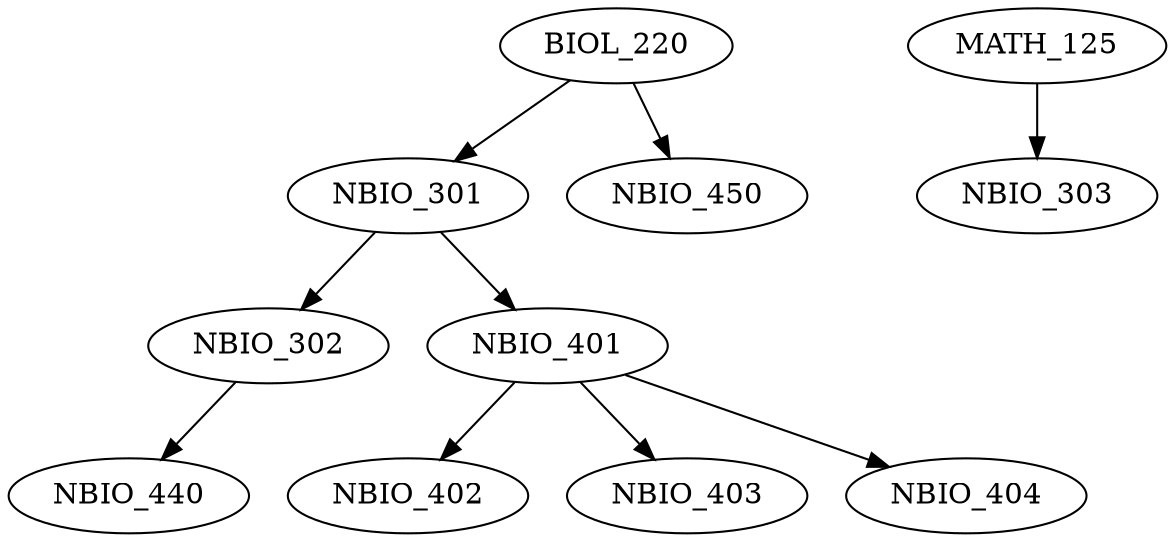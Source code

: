 digraph G {
    edge [color=black];
    BIOL_220 -> NBIO_301;
    edge [color=black];
    NBIO_301 -> NBIO_302;
    edge [color=black];
    MATH_125 -> NBIO_303;
    edge [color=black];
    NBIO_301 -> NBIO_401;
    edge [color=black];
    NBIO_401 -> NBIO_402;
    edge [color=black];
    NBIO_401 -> NBIO_403;
    edge [color=black];
    NBIO_401 -> NBIO_404;
    edge [color=black];
    NBIO_302 -> NBIO_440;
    edge [color=black];
    BIOL_220 -> NBIO_450;
}

